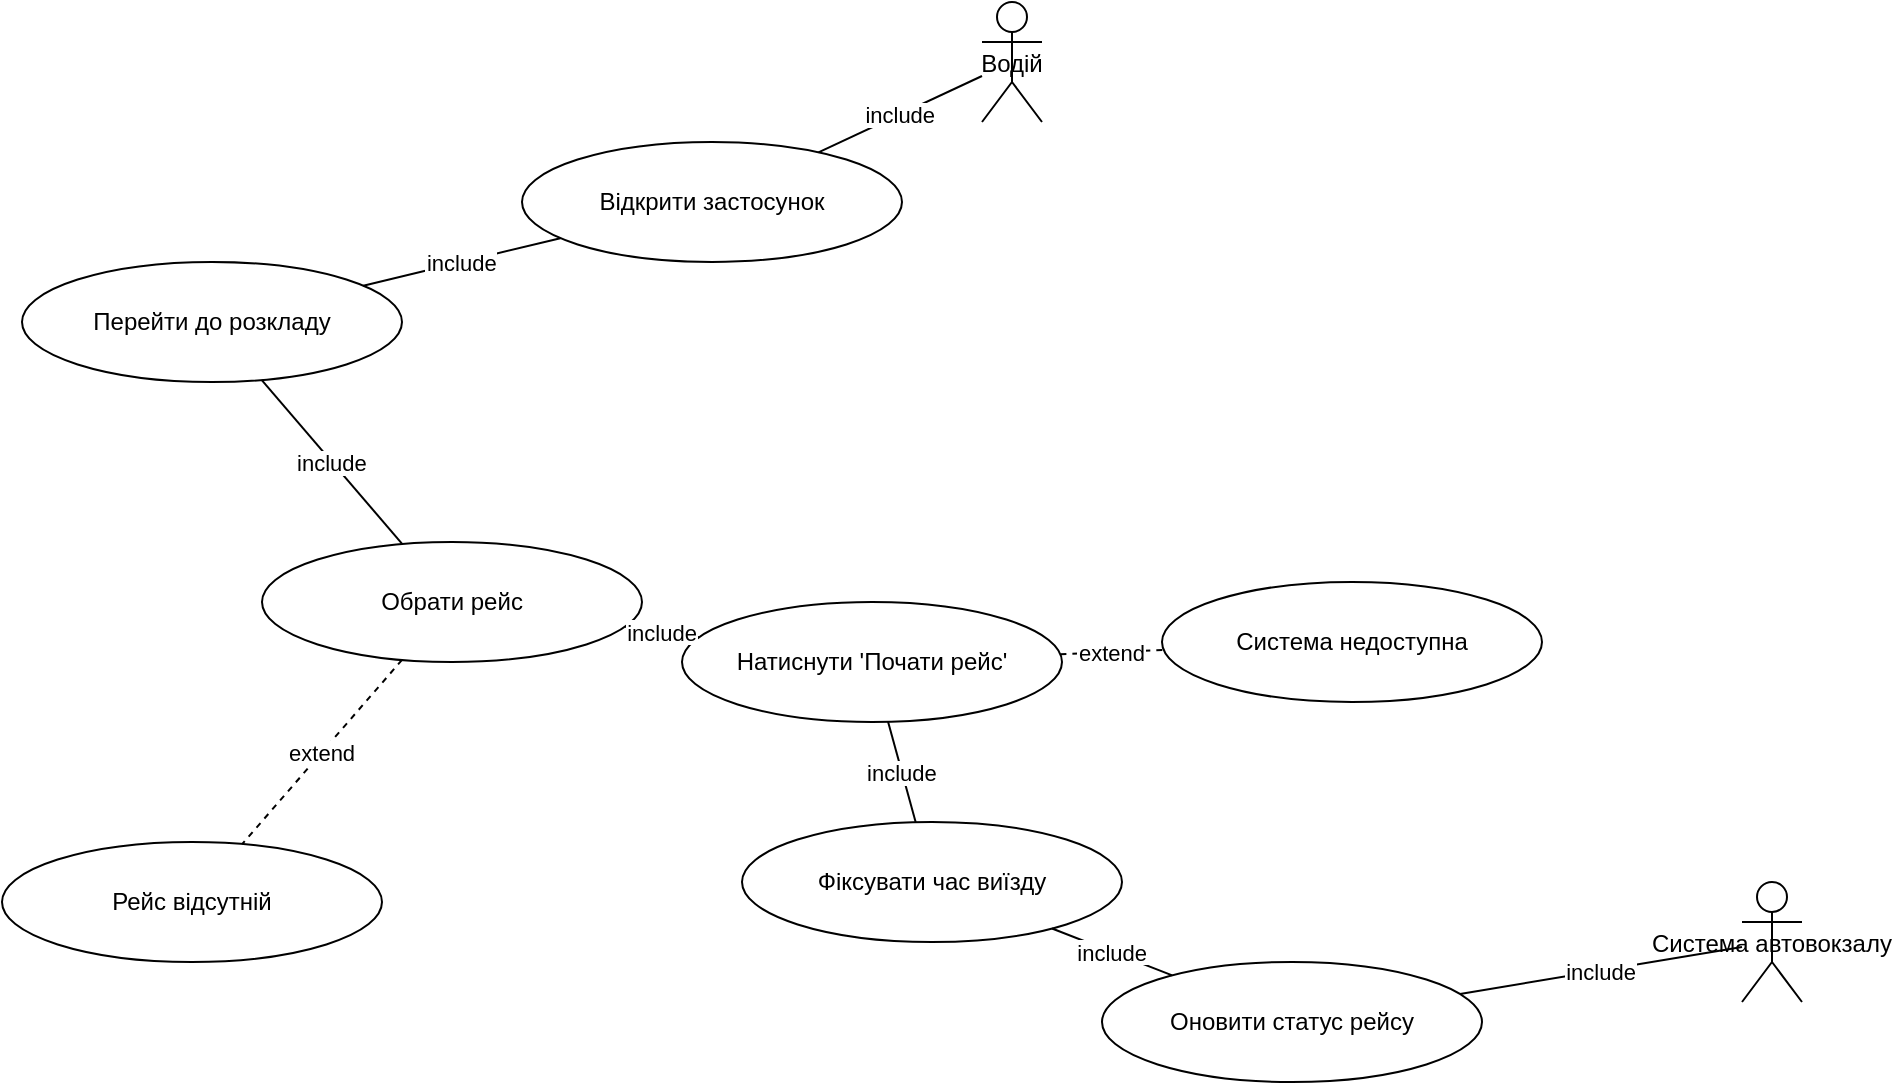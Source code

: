 <mxfile version="27.0.6">
  <diagram id="Mj_O-2V_r87SO9wDCpmO" name="Страница — 1">
    <mxGraphModel dx="1869" dy="574" grid="1" gridSize="10" guides="1" tooltips="1" connect="1" arrows="1" fold="1" page="1" pageScale="1" pageWidth="827" pageHeight="1169" math="0" shadow="0">
      <root>
        <mxCell id="0" />
        <mxCell id="1" parent="0" />
        <mxCell id="2" value="Водій" style="shape=umlActor;" parent="1" vertex="1">
          <mxGeometry x="420" y="20" width="30" height="60" as="geometry" />
        </mxCell>
        <mxCell id="3" value="Система автовокзалу" style="shape=umlActor;" parent="1" vertex="1">
          <mxGeometry x="800" y="460" width="30" height="60" as="geometry" />
        </mxCell>
        <mxCell id="4" value="Відкрити застосунок" style="ellipse;whiteSpace=wrap;html=1;" parent="1" vertex="1">
          <mxGeometry x="190" y="90" width="190" height="60" as="geometry" />
        </mxCell>
        <mxCell id="5" value="Перейти до розкладу" style="ellipse;whiteSpace=wrap;html=1;" parent="1" vertex="1">
          <mxGeometry x="-60" y="150" width="190" height="60" as="geometry" />
        </mxCell>
        <mxCell id="6" value="Обрати рейс" style="ellipse;whiteSpace=wrap;html=1;" parent="1" vertex="1">
          <mxGeometry x="60" y="290" width="190" height="60" as="geometry" />
        </mxCell>
        <mxCell id="7" value="Натиснути &#39;Почати рейс&#39;" style="ellipse;whiteSpace=wrap;html=1;" parent="1" vertex="1">
          <mxGeometry x="270" y="320" width="190" height="60" as="geometry" />
        </mxCell>
        <mxCell id="8" value="Фіксувати час виїзду" style="ellipse;whiteSpace=wrap;html=1;" parent="1" vertex="1">
          <mxGeometry x="300" y="430" width="190" height="60" as="geometry" />
        </mxCell>
        <mxCell id="9" value="Оновити статус рейсу" style="ellipse;whiteSpace=wrap;html=1;" parent="1" vertex="1">
          <mxGeometry x="480" y="500" width="190" height="60" as="geometry" />
        </mxCell>
        <mxCell id="10" value="Рейс відсутній" style="ellipse;whiteSpace=wrap;html=1;" parent="1" vertex="1">
          <mxGeometry x="-70" y="440" width="190" height="60" as="geometry" />
        </mxCell>
        <mxCell id="11" value="Система недоступна" style="ellipse;whiteSpace=wrap;html=1;" parent="1" vertex="1">
          <mxGeometry x="510" y="310" width="190" height="60" as="geometry" />
        </mxCell>
        <mxCell id="20" value="include" style="endArrow=none;dashed=0;" parent="1" source="2" target="4" edge="1">
          <mxGeometry as="geometry" />
        </mxCell>
        <mxCell id="21" value="include" style="endArrow=none;dashed=0;" parent="1" source="4" target="5" edge="1">
          <mxGeometry as="geometry" />
        </mxCell>
        <mxCell id="22" value="include" style="endArrow=none;dashed=0;" parent="1" source="5" target="6" edge="1">
          <mxGeometry as="geometry" />
        </mxCell>
        <mxCell id="23" value="include" style="endArrow=none;dashed=0;" parent="1" source="6" target="7" edge="1">
          <mxGeometry as="geometry" />
        </mxCell>
        <mxCell id="24" value="include" style="endArrow=none;dashed=0;" parent="1" source="7" target="8" edge="1">
          <mxGeometry as="geometry" />
        </mxCell>
        <mxCell id="25" value="include" style="endArrow=none;dashed=0;" parent="1" source="8" target="9" edge="1">
          <mxGeometry as="geometry" />
        </mxCell>
        <mxCell id="26" value="extend" style="endArrow=none;dashed=1;" parent="1" source="6" target="10" edge="1">
          <mxGeometry as="geometry" />
        </mxCell>
        <mxCell id="27" value="extend" style="endArrow=none;dashed=1;" parent="1" source="7" target="11" edge="1">
          <mxGeometry as="geometry" />
        </mxCell>
        <mxCell id="28" value="include" style="endArrow=none;dashed=0;" parent="1" source="3" target="9" edge="1">
          <mxGeometry as="geometry" />
        </mxCell>
      </root>
    </mxGraphModel>
  </diagram>
</mxfile>
